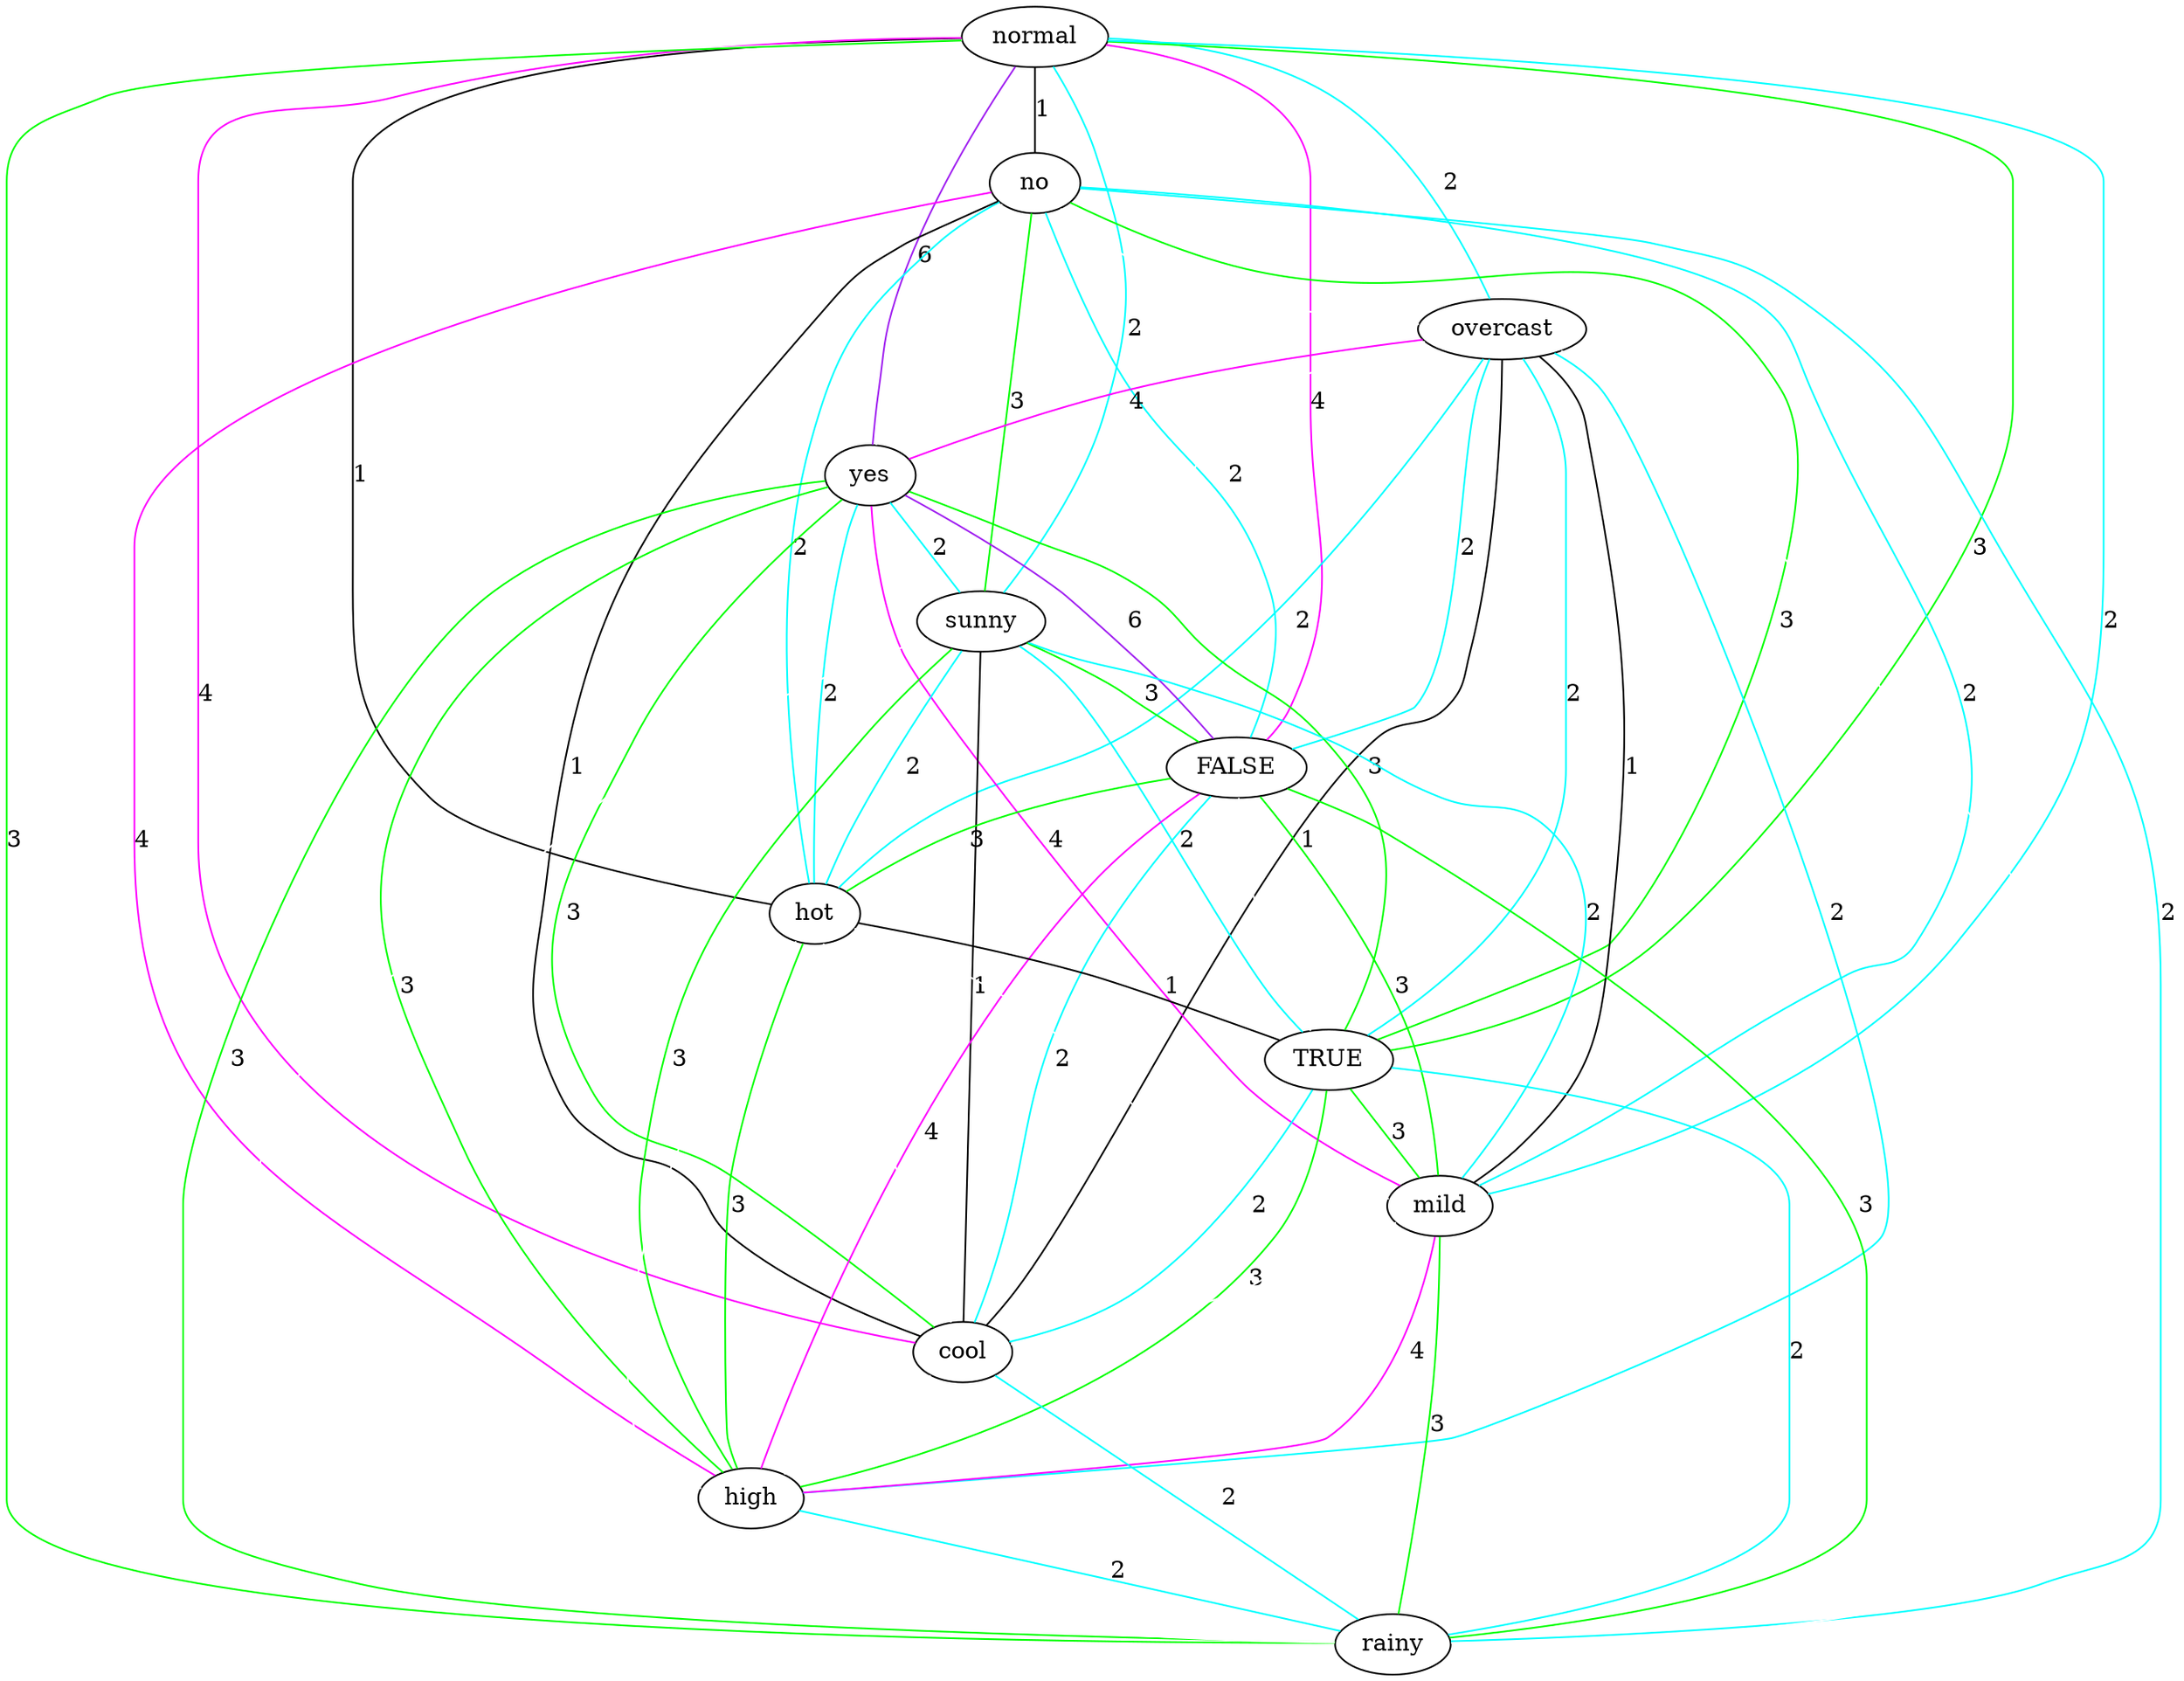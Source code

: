 strict graph "" {
normal;
no;
overcast;
yes;
sunny;
FALSE;
hot;
TRUE;
mild;
cool;
high;
rainy;
normal -- no  [color=black, label=1];
normal -- hot  [color=black, label=1];
normal -- rainy  [color=green, label=3];
normal -- overcast  [color=cyan, label=2];
normal -- mild  [color=cyan, label=2];
normal -- TRUE  [color=green, label=3];
normal -- cool  [color=magenta, label=4];
normal -- yes  [color=purple, label=6];
normal -- high  [color=white];
normal -- sunny  [color=cyan, label=2];
normal -- FALSE  [color=magenta, label=4];
no -- hot  [color=cyan, label=2];
no -- rainy  [color=cyan, label=2];
no -- overcast  [color=white];
no -- mild  [color=cyan, label=2];
no -- TRUE  [color=green, label=3];
no -- cool  [color=black, label=1];
no -- yes  [color=white];
no -- high  [color=magenta, label=4];
no -- sunny  [color=green, label=3];
no -- FALSE  [color=cyan, label=2];
overcast -- sunny  [color=white];
overcast -- hot  [color=cyan, label=2];
overcast -- rainy  [color=white];
overcast -- cool  [color=black, label=1];
overcast -- mild  [color=black, label=1];
overcast -- yes  [color=magenta, label=4];
overcast -- high  [color=cyan, label=2];
overcast -- TRUE  [color=cyan, label=2];
overcast -- FALSE  [color=cyan, label=2];
yes -- rainy  [color=green, label=3];
yes -- mild  [color=magenta, label=4];
yes -- TRUE  [color=green, label=3];
yes -- cool  [color=green, label=3];
yes -- hot  [color=cyan, label=2];
yes -- high  [color=green, label=3];
yes -- sunny  [color=cyan, label=2];
yes -- FALSE  [color=purple, label=6];
sunny -- hot  [color=cyan, label=2];
sunny -- rainy  [color=white];
sunny -- cool  [color=black, label=1];
sunny -- mild  [color=cyan, label=2];
sunny -- high  [color=green, label=3];
sunny -- TRUE  [color=cyan, label=2];
sunny -- FALSE  [color=green, label=3];
FALSE -- rainy  [color=green, label=3];
FALSE -- hot  [color=green, label=3];
FALSE -- TRUE  [color=white];
FALSE -- cool  [color=cyan, label=2];
FALSE -- mild  [color=green, label=3];
FALSE -- high  [color=magenta, label=4];
hot -- rainy  [color=white];
hot -- mild  [color=white];
hot -- TRUE  [color=black, label=1];
hot -- cool  [color=white];
hot -- high  [color=green, label=3];
TRUE -- rainy  [color=cyan, label=2];
TRUE -- cool  [color=cyan, label=2];
TRUE -- mild  [color=green, label=3];
TRUE -- high  [color=green, label=3];
mild -- rainy  [color=green, label=3];
mild -- cool  [color=white];
mild -- high  [color=magenta, label=4];
cool -- rainy  [color=cyan, label=2];
cool -- high  [color=white];
high -- rainy  [color=cyan, label=2];
}

